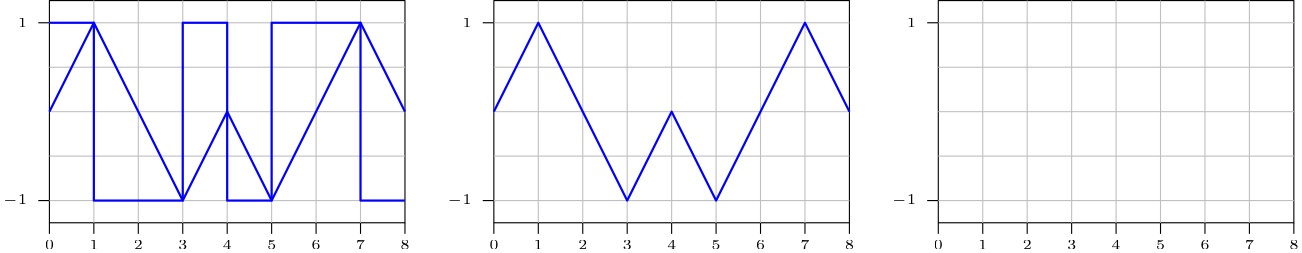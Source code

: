 <?xml version="1.0"?>
<!DOCTYPE ipe SYSTEM "ipe.dtd">
<ipe version="70218" creator="Ipe 7.2.28">
<info created="D:20251011174010" modified="D:20251011174010"/>
<ipestyle name="basic">
<symbol name="arrow/arc(spx)">
<path stroke="sym-stroke" fill="sym-stroke" pen="sym-pen">
0 0 m
-1 0.333 l
-1 -0.333 l
h
</path>
</symbol>
<symbol name="arrow/farc(spx)">
<path stroke="sym-stroke" fill="white" pen="sym-pen">
0 0 m
-1 0.333 l
-1 -0.333 l
h
</path>
</symbol>
<symbol name="arrow/ptarc(spx)">
<path stroke="sym-stroke" fill="sym-stroke" pen="sym-pen">
0 0 m
-1 0.333 l
-0.8 0 l
-1 -0.333 l
h
</path>
</symbol>
<symbol name="arrow/fptarc(spx)">
<path stroke="sym-stroke" fill="white" pen="sym-pen">
0 0 m
-1 0.333 l
-0.8 0 l
-1 -0.333 l
h
</path>
</symbol>
<symbol name="mark/circle(sx)" transformations="translations">
<path fill="sym-stroke">
0.6 0 0 0.6 0 0 e
0.4 0 0 0.4 0 0 e
</path>
</symbol>
<symbol name="mark/disk(sx)" transformations="translations">
<path fill="sym-stroke">
0.6 0 0 0.6 0 0 e
</path>
</symbol>
<symbol name="mark/fdisk(sfx)" transformations="translations">
<group>
<path fill="sym-fill">
0.5 0 0 0.5 0 0 e
</path>
<path fill="sym-stroke" fillrule="eofill">
0.6 0 0 0.6 0 0 e
0.4 0 0 0.4 0 0 e
</path>
</group>
</symbol>
<symbol name="mark/box(sx)" transformations="translations">
<path fill="sym-stroke" fillrule="eofill">
-0.6 -0.6 m
0.6 -0.6 l
0.6 0.6 l
-0.6 0.6 l
h
-0.4 -0.4 m
0.4 -0.4 l
0.4 0.4 l
-0.4 0.4 l
h
</path>
</symbol>
<symbol name="mark/square(sx)" transformations="translations">
<path fill="sym-stroke">
-0.6 -0.6 m
0.6 -0.6 l
0.6 0.6 l
-0.6 0.6 l
h
</path>
</symbol>
<symbol name="mark/fsquare(sfx)" transformations="translations">
<group>
<path fill="sym-fill">
-0.5 -0.5 m
0.5 -0.5 l
0.5 0.5 l
-0.5 0.5 l
h
</path>
<path fill="sym-stroke" fillrule="eofill">
-0.6 -0.6 m
0.6 -0.6 l
0.6 0.6 l
-0.6 0.6 l
h
-0.4 -0.4 m
0.4 -0.4 l
0.4 0.4 l
-0.4 0.4 l
h
</path>
</group>
</symbol>
<symbol name="mark/cross(sx)" transformations="translations">
<group>
<path fill="sym-stroke">
-0.43 -0.57 m
0.57 0.43 l
0.43 0.57 l
-0.57 -0.43 l
h
</path>
<path fill="sym-stroke">
-0.43 0.57 m
0.57 -0.43 l
0.43 -0.57 l
-0.57 0.43 l
h
</path>
</group>
</symbol>
<symbol name="arrow/fnormal(spx)">
<path stroke="sym-stroke" fill="white" pen="sym-pen">
0 0 m
-1 0.333 l
-1 -0.333 l
h
</path>
</symbol>
<symbol name="arrow/pointed(spx)">
<path stroke="sym-stroke" fill="sym-stroke" pen="sym-pen">
0 0 m
-1 0.333 l
-0.8 0 l
-1 -0.333 l
h
</path>
</symbol>
<symbol name="arrow/fpointed(spx)">
<path stroke="sym-stroke" fill="white" pen="sym-pen">
0 0 m
-1 0.333 l
-0.8 0 l
-1 -0.333 l
h
</path>
</symbol>
<symbol name="arrow/linear(spx)">
<path stroke="sym-stroke" pen="sym-pen">
-1 0.333 m
0 0 l
-1 -0.333 l
</path>
</symbol>
<symbol name="arrow/fdouble(spx)">
<path stroke="sym-stroke" fill="white" pen="sym-pen">
0 0 m
-1 0.333 l
-1 -0.333 l
h
-1 0 m
-2 0.333 l
-2 -0.333 l
h
</path>
</symbol>
<symbol name="arrow/double(spx)">
<path stroke="sym-stroke" fill="sym-stroke" pen="sym-pen">
0 0 m
-1 0.333 l
-1 -0.333 l
h
-1 0 m
-2 0.333 l
-2 -0.333 l
h
</path>
</symbol>
<symbol name="arrow/mid-normal(spx)">
<path stroke="sym-stroke" fill="sym-stroke" pen="sym-pen">
0.5 0 m
-0.5 0.333 l
-0.5 -0.333 l
h
</path>
</symbol>
<symbol name="arrow/mid-fnormal(spx)">
<path stroke="sym-stroke" fill="white" pen="sym-pen">
0.5 0 m
-0.5 0.333 l
-0.5 -0.333 l
h
</path>
</symbol>
<symbol name="arrow/mid-pointed(spx)">
<path stroke="sym-stroke" fill="sym-stroke" pen="sym-pen">
0.5 0 m
-0.5 0.333 l
-0.3 0 l
-0.5 -0.333 l
h
</path>
</symbol>
<symbol name="arrow/mid-fpointed(spx)">
<path stroke="sym-stroke" fill="white" pen="sym-pen">
0.5 0 m
-0.5 0.333 l
-0.3 0 l
-0.5 -0.333 l
h
</path>
</symbol>
<symbol name="arrow/mid-double(spx)">
<path stroke="sym-stroke" fill="sym-stroke" pen="sym-pen">
1 0 m
0 0.333 l
0 -0.333 l
h
0 0 m
-1 0.333 l
-1 -0.333 l
h
</path>
</symbol>
<symbol name="arrow/mid-fdouble(spx)">
<path stroke="sym-stroke" fill="white" pen="sym-pen">
1 0 m
0 0.333 l
0 -0.333 l
h
0 0 m
-1 0.333 l
-1 -0.333 l
h
</path>
</symbol>
<anglesize name="22.5 deg" value="22.5"/>
<anglesize name="30 deg" value="30"/>
<anglesize name="45 deg" value="45"/>
<anglesize name="60 deg" value="60"/>
<anglesize name="90 deg" value="90"/>
<arrowsize name="large" value="10"/>
<arrowsize name="small" value="5"/>
<arrowsize name="tiny" value="3"/>
<color name="blue" value="0 0 1"/>
<color name="brown" value="0.647 0.165 0.165"/>
<color name="darkblue" value="0 0 0.545"/>
<color name="darkcyan" value="0 0.545 0.545"/>
<color name="darkgray" value="0.663"/>
<color name="darkgreen" value="0 0.392 0"/>
<color name="darkmagenta" value="0.545 0 0.545"/>
<color name="darkorange" value="1 0.549 0"/>
<color name="darkred" value="0.545 0 0"/>
<color name="gold" value="1 0.843 0"/>
<color name="gray" value="0.745"/>
<color name="green" value="0 1 0"/>
<color name="lightblue" value="0.678 0.847 0.902"/>
<color name="lightcyan" value="0.878 1 1"/>
<color name="lightgray" value="0.827"/>
<color name="lightgreen" value="0.565 0.933 0.565"/>
<color name="lightyellow" value="1 1 0.878"/>
<color name="navy" value="0 0 0.502"/>
<color name="orange" value="1 0.647 0"/>
<color name="pink" value="1 0.753 0.796"/>
<color name="purple" value="0.627 0.125 0.941"/>
<color name="red" value="1 0 0"/>
<color name="seagreen" value="0.18 0.545 0.341"/>
<color name="turquoise" value="0.251 0.878 0.816"/>
<color name="violet" value="0.933 0.51 0.933"/>
<color name="yellow" value="1 1 0"/>
<dashstyle name="dash dot dotted" value="[4 2 1 2 1 2] 0"/>
<dashstyle name="dash dotted" value="[4 2 1 2] 0"/>
<dashstyle name="dashed" value="[4] 0"/>
<dashstyle name="dotted" value="[1 3] 0"/>
<gridsize name="10 pts (~3.5 mm)" value="10"/>
<gridsize name="14 pts (~5 mm)" value="14"/>
<gridsize name="16 pts (~6 mm)" value="16"/>
<gridsize name="20 pts (~7 mm)" value="20"/>
<gridsize name="28 pts (~10 mm)" value="28"/>
<gridsize name="32 pts (~12 mm)" value="32"/>
<gridsize name="4 pts" value="4"/>
<gridsize name="56 pts (~20 mm)" value="56"/>
<gridsize name="8 pts (~3 mm)" value="8"/>
<opacity name="10%" value="0.1"/>
<opacity name="30%" value="0.3"/>
<opacity name="50%" value="0.5"/>
<opacity name="75%" value="0.75"/>
<pen name="fat" value="1.2"/>
<pen name="heavier" value="0.8"/>
<pen name="ultrafat" value="2"/>
<symbolsize name="large" value="5"/>
<symbolsize name="small" value="2"/>
<symbolsize name="tiny" value="1.1"/>
<textsize name="Huge" value="\Huge"/>
<textsize name="LARGE" value="\LARGE"/>
<textsize name="Large" value="\Large"/>
<textsize name="footnote" value="\footnotesize"/>
<textsize name="huge" value="\huge"/>
<textsize name="large" value="\large"/>
<textsize name="script" value="\scriptsize"/>
<textsize name="small" value="\small"/>
<textsize name="tiny" value="\tiny"/>
<textstyle name="center" begin="\begin{center}" end="\end{center}"/>
<textstyle name="item" begin="\begin{itemize}\item{}" end="\end{itemize}"/>
<textstyle name="itemize" begin="\begin{itemize}" end="\end{itemize}"/>
<tiling name="falling" angle="-60" step="4" width="1"/>
<tiling name="rising" angle="30" step="4" width="1"/>
</ipestyle>
<page>
<layer name="alpha"/>
<view layers="alpha" active="alpha"/>
<path layer="alpha" matrix="0.888889 0 0 1 8.88889 0" stroke="0">
80 696 m
80 616 l
224 616 l
224 696 l
h
</path>
<path stroke="0" cap="1">
80 688 m
80 688 l
</path>
<path stroke="0">
80 688 m
76 688 l
</path>
<path stroke="0">
80 624 m
76 624 l
</path>
<path stroke="0">
80 616 m
80 612 l
</path>
<path stroke="0">
96 616 m
96 612 l
</path>
<path stroke="0">
112 616 m
112 612 l
</path>
<path stroke="0">
128 616 m
128 612 l
</path>
<path stroke="0">
144 616 m
144 612 l
</path>
<path stroke="0">
160 616 m
160 612 l
</path>
<path stroke="0">
176 616 m
176 612 l
</path>
<path stroke="0">
192 616 m
192 612 l
</path>
<path stroke="0">
208 616 m
208 612 l
</path>
<text transformations="translations" pos="72 688" stroke="0" type="label" width="3.39" height="3.21" depth="0" halign="right" valign="center" size="tiny" style="math">1</text>
<text matrix="1 0 0 1 0 -64" transformations="translations" pos="72 688" stroke="0" type="label" width="8.787" height="3.321" depth="0.83" halign="right" valign="center" size="tiny" style="math">-1</text>
<text matrix="1 0 0 1 8 -80" transformations="translations" pos="72 688" stroke="0" type="label" width="3.39" height="3.21" depth="0" halign="center" valign="center" size="tiny" style="math">0</text>
<text matrix="1 0 0 1 24 -80" transformations="translations" pos="72 688" stroke="0" type="label" width="3.39" height="3.21" depth="0" halign="center" valign="center" size="tiny" style="math">1</text>
<text matrix="1 0 0 1 40 -80" transformations="translations" pos="72 688" stroke="0" type="label" width="3.39" height="3.21" depth="0" halign="center" valign="center" size="tiny" style="math">2</text>
<text matrix="1 0 0 1 56 -80" transformations="translations" pos="72 688" stroke="0" type="label" width="3.39" height="3.21" depth="0" halign="center" valign="center" size="tiny" style="math">3</text>
<text matrix="1 0 0 1 72 -80" transformations="translations" pos="72 688" stroke="0" type="label" width="3.39" height="3.21" depth="0" halign="center" valign="center" size="tiny" style="math">4</text>
<text matrix="1 0 0 1 88 -80" transformations="translations" pos="72 688" stroke="0" type="label" width="3.39" height="3.21" depth="0" halign="center" valign="center" size="tiny" style="math">5</text>
<text matrix="1 0 0 1 104 -80" transformations="translations" pos="72 688" stroke="0" type="label" width="3.39" height="3.21" depth="0" halign="center" valign="center" size="tiny" style="math">6</text>
<text matrix="1 0 0 1 120 -80" transformations="translations" pos="72 688" stroke="0" type="label" width="3.39" height="3.21" depth="0" halign="center" valign="center" size="tiny" style="math">7</text>
<text matrix="1 0 0 1 136 -80" transformations="translations" pos="72 688" stroke="0" type="label" width="3.39" height="3.21" depth="0" halign="center" valign="center" size="tiny" style="math">8</text>
<path matrix="1 0 0 1 0 32" stroke="0.753">
80 624 m
208 624 l
80 640 m
208 640 l
80 656 m
208 656 l
80 608 m
208 608 l
80 592 m
208 592 l
96 664 m
96 584 l
112 584 m
112 664 l
128 664 m
128 584 l
144 584 m
144 664 l
160 664 m
160 584 l
176 584 m
176 664 l
192 584 m
192 664 l
</path>
<path stroke="0 0 1" pen="heavier">
80 688 m
96 688 l
96 624 l
128 624 l
128 688 l
144 688 l
144 624 l
160 624 l
160 688 l
192 688 l
192 624 l
208 624 l
</path>
<path matrix="0.888889 0 0 1 168.889 0" stroke="0">
80 696 m
80 616 l
224 616 l
224 696 l
h
</path>
<path matrix="1 0 0 1 160 0" stroke="0" cap="1">
80 688 m
80 688 l
</path>
<path matrix="1 0 0 1 160 0" stroke="0">
80 688 m
76 688 l
</path>
<path matrix="1 0 0 1 160 0" stroke="0">
80 624 m
76 624 l
</path>
<path matrix="1 0 0 1 160 0" stroke="0">
80 616 m
80 612 l
</path>
<path matrix="1 0 0 1 160 0" stroke="0">
96 616 m
96 612 l
</path>
<path matrix="1 0 0 1 160 0" stroke="0">
112 616 m
112 612 l
</path>
<path matrix="1 0 0 1 160 0" stroke="0">
128 616 m
128 612 l
</path>
<path matrix="1 0 0 1 160 0" stroke="0">
144 616 m
144 612 l
</path>
<path matrix="1 0 0 1 160 0" stroke="0">
160 616 m
160 612 l
</path>
<path matrix="1 0 0 1 160 0" stroke="0">
176 616 m
176 612 l
</path>
<path matrix="1 0 0 1 160 0" stroke="0">
192 616 m
192 612 l
</path>
<path matrix="1 0 0 1 160 0" stroke="0">
208 616 m
208 612 l
</path>
<text matrix="1 0 0 1 160 0" transformations="translations" pos="72 688" stroke="0" type="label" width="3.39" height="3.21" depth="0" halign="right" valign="center" size="tiny" style="math">1</text>
<text matrix="1 0 0 1 160 -64" transformations="translations" pos="72 688" stroke="0" type="label" width="8.787" height="3.321" depth="0.83" halign="right" valign="center" size="tiny" style="math">-1</text>
<text matrix="1 0 0 1 168 -80" transformations="translations" pos="72 688" stroke="0" type="label" width="3.39" height="3.21" depth="0" halign="center" valign="center" size="tiny" style="math">0</text>
<text matrix="1 0 0 1 184 -80" transformations="translations" pos="72 688" stroke="0" type="label" width="3.39" height="3.21" depth="0" halign="center" valign="center" size="tiny" style="math">1</text>
<text matrix="1 0 0 1 200 -80" transformations="translations" pos="72 688" stroke="0" type="label" width="3.39" height="3.21" depth="0" halign="center" valign="center" size="tiny" style="math">2</text>
<text matrix="1 0 0 1 216 -80" transformations="translations" pos="72 688" stroke="0" type="label" width="3.39" height="3.21" depth="0" halign="center" valign="center" size="tiny" style="math">3</text>
<text matrix="1 0 0 1 232 -80" transformations="translations" pos="72 688" stroke="0" type="label" width="3.39" height="3.21" depth="0" halign="center" valign="center" size="tiny" style="math">4</text>
<text matrix="1 0 0 1 248 -80" transformations="translations" pos="72 688" stroke="0" type="label" width="3.39" height="3.21" depth="0" halign="center" valign="center" size="tiny" style="math">5</text>
<text matrix="1 0 0 1 264 -80" transformations="translations" pos="72 688" stroke="0" type="label" width="3.39" height="3.21" depth="0" halign="center" valign="center" size="tiny" style="math">6</text>
<text matrix="1 0 0 1 280 -80" transformations="translations" pos="72 688" stroke="0" type="label" width="3.39" height="3.21" depth="0" halign="center" valign="center" size="tiny" style="math">7</text>
<text matrix="1 0 0 1 296 -80" transformations="translations" pos="72 688" stroke="0" type="label" width="3.39" height="3.21" depth="0" halign="center" valign="center" size="tiny" style="math">8</text>
<path matrix="1 0 0 1 160 32" stroke="0.753">
80 624 m
208 624 l
80 640 m
208 640 l
80 656 m
208 656 l
80 608 m
208 608 l
80 592 m
208 592 l
96 664 m
96 584 l
112 584 m
112 664 l
128 664 m
128 584 l
144 584 m
144 664 l
160 664 m
160 584 l
176 584 m
176 664 l
192 584 m
192 664 l
</path>
<path matrix="0.888889 0 0 1 328.889 0" stroke="0">
80 696 m
80 616 l
224 616 l
224 696 l
h
</path>
<path matrix="1 0 0 1 320 0" stroke="0" cap="1">
80 688 m
80 688 l
</path>
<path matrix="1 0 0 1 320 0" stroke="0">
80 688 m
76 688 l
</path>
<path matrix="1 0 0 1 320 0" stroke="0">
80 624 m
76 624 l
</path>
<path matrix="1 0 0 1 320 0" stroke="0">
80 616 m
80 612 l
</path>
<path matrix="1 0 0 1 320 0" stroke="0">
96 616 m
96 612 l
</path>
<path matrix="1 0 0 1 320 0" stroke="0">
112 616 m
112 612 l
</path>
<path matrix="1 0 0 1 320 0" stroke="0">
128 616 m
128 612 l
</path>
<path matrix="1 0 0 1 320 0" stroke="0">
144 616 m
144 612 l
</path>
<path matrix="1 0 0 1 320 0" stroke="0">
160 616 m
160 612 l
</path>
<path matrix="1 0 0 1 320 0" stroke="0">
176 616 m
176 612 l
</path>
<path matrix="1 0 0 1 320 0" stroke="0">
192 616 m
192 612 l
</path>
<path matrix="1 0 0 1 320 0" stroke="0">
208 616 m
208 612 l
</path>
<text matrix="1 0 0 1 320 0" transformations="translations" pos="72 688" stroke="0" type="label" width="3.39" height="3.21" depth="0" halign="right" valign="center" size="tiny" style="math">1</text>
<text matrix="1 0 0 1 320 -64" transformations="translations" pos="72 688" stroke="0" type="label" width="8.787" height="3.321" depth="0.83" halign="right" valign="center" size="tiny" style="math">-1</text>
<text matrix="1 0 0 1 328 -80" transformations="translations" pos="72 688" stroke="0" type="label" width="3.39" height="3.21" depth="0" halign="center" valign="center" size="tiny" style="math">0</text>
<text matrix="1 0 0 1 344 -80" transformations="translations" pos="72 688" stroke="0" type="label" width="3.39" height="3.21" depth="0" halign="center" valign="center" size="tiny" style="math">1</text>
<text matrix="1 0 0 1 360 -80" transformations="translations" pos="72 688" stroke="0" type="label" width="3.39" height="3.21" depth="0" halign="center" valign="center" size="tiny" style="math">2</text>
<text matrix="1 0 0 1 376 -80" transformations="translations" pos="72 688" stroke="0" type="label" width="3.39" height="3.21" depth="0" halign="center" valign="center" size="tiny" style="math">3</text>
<text matrix="1 0 0 1 392 -80" transformations="translations" pos="72 688" stroke="0" type="label" width="3.39" height="3.21" depth="0" halign="center" valign="center" size="tiny" style="math">4</text>
<text matrix="1 0 0 1 408 -80" transformations="translations" pos="72 688" stroke="0" type="label" width="3.39" height="3.21" depth="0" halign="center" valign="center" size="tiny" style="math">5</text>
<text matrix="1 0 0 1 424 -80" transformations="translations" pos="72 688" stroke="0" type="label" width="3.39" height="3.21" depth="0" halign="center" valign="center" size="tiny" style="math">6</text>
<text matrix="1 0 0 1 440 -80" transformations="translations" pos="72 688" stroke="0" type="label" width="3.39" height="3.21" depth="0" halign="center" valign="center" size="tiny" style="math">7</text>
<text matrix="1 0 0 1 456 -80" transformations="translations" pos="72 688" stroke="0" type="label" width="3.39" height="3.21" depth="0" halign="center" valign="center" size="tiny" style="math">8</text>
<path matrix="1 0 0 1 320 32" stroke="0.753">
80 624 m
208 624 l
80 640 m
208 640 l
80 656 m
208 656 l
80 608 m
208 608 l
80 592 m
208 592 l
96 664 m
96 584 l
112 584 m
112 664 l
128 664 m
128 584 l
144 584 m
144 664 l
160 664 m
160 584 l
176 584 m
176 664 l
192 584 m
192 664 l
</path>
<path stroke="0 0 1" pen="heavier">
80 656 m
96 688 l
128 624 l
144 656 l
160 624 l
192 688 l
208 656 l
</path>
<path matrix="1 0 0 1 160 0" stroke="0 0 1" pen="heavier">
80 656 m
96 688 l
128 624 l
144 656 l
160 624 l
192 688 l
208 656 l
</path>
</page>
</ipe>
